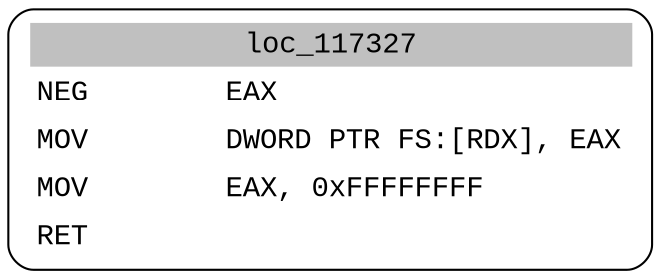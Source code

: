 digraph asm_graph {
1941 [
shape="Mrecord" fontname="Courier New"label =<<table border="0" cellborder="0" cellpadding="3"><tr><td align="center" colspan="2" bgcolor="grey">loc_117327</td></tr><tr><td align="left">NEG        EAX</td></tr><tr><td align="left">MOV        DWORD PTR FS:[RDX], EAX</td></tr><tr><td align="left">MOV        EAX, 0xFFFFFFFF</td></tr><tr><td align="left">RET        </td></tr></table>> ];
}
